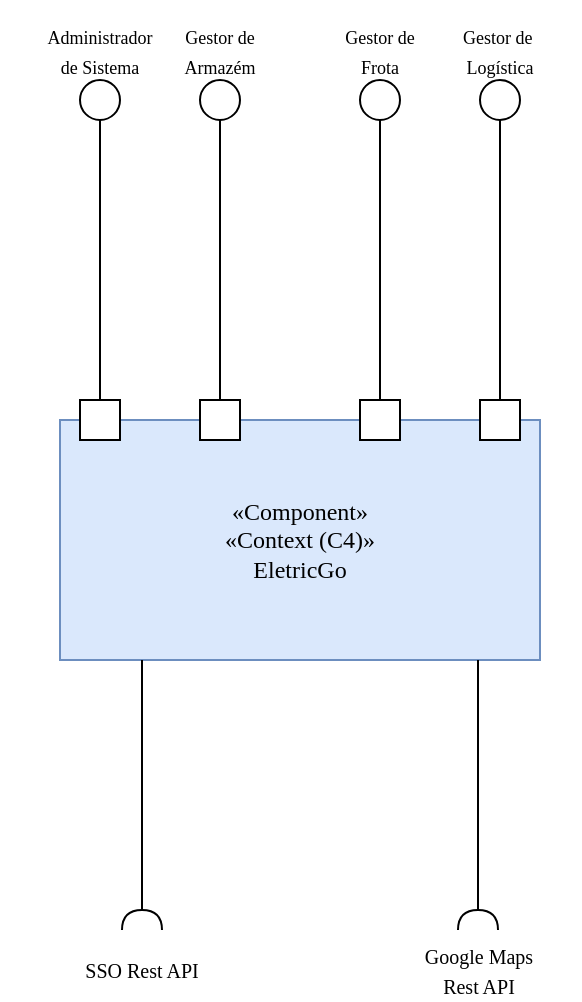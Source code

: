 <mxfile version="17.2.4" type="device" pages="8"><diagram id="xvogMRgUv1sit-z5rzZq" name="Vista Lógica"><mxGraphModel dx="1038" dy="641" grid="1" gridSize="10" guides="1" tooltips="1" connect="1" arrows="1" fold="1" page="1" pageScale="1" pageWidth="5000" pageHeight="4000" math="0" shadow="0"><root><mxCell id="0"/><mxCell id="1" parent="0"/><mxCell id="8E14LPwGYk5yKLM42NZb-38" value="" style="rounded=0;whiteSpace=wrap;html=1;fontFamily=Product Sans;fontSize=12;strokeColor=none;" parent="1" vertex="1"><mxGeometry x="450" y="70" width="290" height="500" as="geometry"/></mxCell><mxCell id="8E14LPwGYk5yKLM42NZb-1" value="&lt;font face=&quot;Product Sans&quot;&gt;«Component»&lt;br&gt;«Context (C4)»&lt;br&gt;EletricGo&lt;br&gt;&lt;/font&gt;" style="rounded=0;whiteSpace=wrap;html=1;fillColor=#dae8fc;strokeColor=#6c8ebf;" parent="1" vertex="1"><mxGeometry x="480" y="280" width="240" height="120" as="geometry"/></mxCell><mxCell id="8E14LPwGYk5yKLM42NZb-3" value="" style="whiteSpace=wrap;html=1;aspect=fixed;fontFamily=Product Sans;" parent="1" vertex="1"><mxGeometry x="490" y="270" width="20" height="20" as="geometry"/></mxCell><mxCell id="8E14LPwGYk5yKLM42NZb-6" value="" style="ellipse;whiteSpace=wrap;html=1;aspect=fixed;fontFamily=Product Sans;" parent="1" vertex="1"><mxGeometry x="490" y="110" width="20" height="20" as="geometry"/></mxCell><mxCell id="8E14LPwGYk5yKLM42NZb-7" value="" style="endArrow=none;html=1;rounded=0;fontFamily=Product Sans;entryX=0.5;entryY=1;entryDx=0;entryDy=0;exitX=0.5;exitY=0;exitDx=0;exitDy=0;" parent="1" source="8E14LPwGYk5yKLM42NZb-3" target="8E14LPwGYk5yKLM42NZb-6" edge="1"><mxGeometry width="50" height="50" relative="1" as="geometry"><mxPoint x="490" y="350" as="sourcePoint"/><mxPoint x="540" y="300" as="targetPoint"/></mxGeometry></mxCell><mxCell id="8E14LPwGYk5yKLM42NZb-8" value="" style="whiteSpace=wrap;html=1;aspect=fixed;fontFamily=Product Sans;" parent="1" vertex="1"><mxGeometry x="550" y="270" width="20" height="20" as="geometry"/></mxCell><mxCell id="8E14LPwGYk5yKLM42NZb-9" value="" style="ellipse;whiteSpace=wrap;html=1;aspect=fixed;fontFamily=Product Sans;" parent="1" vertex="1"><mxGeometry x="550" y="110" width="20" height="20" as="geometry"/></mxCell><mxCell id="8E14LPwGYk5yKLM42NZb-10" value="" style="endArrow=none;html=1;rounded=0;fontFamily=Product Sans;entryX=0.5;entryY=1;entryDx=0;entryDy=0;exitX=0.5;exitY=0;exitDx=0;exitDy=0;" parent="1" source="8E14LPwGYk5yKLM42NZb-8" target="8E14LPwGYk5yKLM42NZb-9" edge="1"><mxGeometry width="50" height="50" relative="1" as="geometry"><mxPoint x="550" y="350" as="sourcePoint"/><mxPoint x="600" y="300" as="targetPoint"/></mxGeometry></mxCell><mxCell id="8E14LPwGYk5yKLM42NZb-11" value="" style="whiteSpace=wrap;html=1;aspect=fixed;fontFamily=Product Sans;" parent="1" vertex="1"><mxGeometry x="630" y="270" width="20" height="20" as="geometry"/></mxCell><mxCell id="8E14LPwGYk5yKLM42NZb-12" value="" style="ellipse;whiteSpace=wrap;html=1;aspect=fixed;fontFamily=Product Sans;" parent="1" vertex="1"><mxGeometry x="630" y="110" width="20" height="20" as="geometry"/></mxCell><mxCell id="8E14LPwGYk5yKLM42NZb-13" value="" style="endArrow=none;html=1;rounded=0;fontFamily=Product Sans;entryX=0.5;entryY=1;entryDx=0;entryDy=0;exitX=0.5;exitY=0;exitDx=0;exitDy=0;" parent="1" source="8E14LPwGYk5yKLM42NZb-11" target="8E14LPwGYk5yKLM42NZb-12" edge="1"><mxGeometry width="50" height="50" relative="1" as="geometry"><mxPoint x="630" y="350" as="sourcePoint"/><mxPoint x="680" y="300" as="targetPoint"/></mxGeometry></mxCell><mxCell id="8E14LPwGYk5yKLM42NZb-14" value="" style="whiteSpace=wrap;html=1;aspect=fixed;fontFamily=Product Sans;" parent="1" vertex="1"><mxGeometry x="690" y="270" width="20" height="20" as="geometry"/></mxCell><mxCell id="8E14LPwGYk5yKLM42NZb-15" value="" style="ellipse;whiteSpace=wrap;html=1;aspect=fixed;fontFamily=Product Sans;" parent="1" vertex="1"><mxGeometry x="690" y="110" width="20" height="20" as="geometry"/></mxCell><mxCell id="8E14LPwGYk5yKLM42NZb-16" value="" style="endArrow=none;html=1;rounded=0;fontFamily=Product Sans;entryX=0.5;entryY=1;entryDx=0;entryDy=0;exitX=0.5;exitY=0;exitDx=0;exitDy=0;" parent="1" source="8E14LPwGYk5yKLM42NZb-14" target="8E14LPwGYk5yKLM42NZb-15" edge="1"><mxGeometry width="50" height="50" relative="1" as="geometry"><mxPoint x="650" y="350" as="sourcePoint"/><mxPoint x="700" y="300" as="targetPoint"/></mxGeometry></mxCell><mxCell id="8E14LPwGYk5yKLM42NZb-20" value="&lt;font style=&quot;font-size: 9px&quot;&gt;Administrador&lt;br&gt;de Sistema&lt;/font&gt;" style="text;html=1;strokeColor=none;fillColor=none;align=center;verticalAlign=middle;whiteSpace=wrap;rounded=0;fontFamily=Product Sans;" parent="1" vertex="1"><mxGeometry x="470" y="80" width="60" height="30" as="geometry"/></mxCell><mxCell id="8E14LPwGYk5yKLM42NZb-24" value="&lt;font style=&quot;font-size: 9px&quot;&gt;Gestor de Armazém&lt;/font&gt;" style="text;html=1;strokeColor=none;fillColor=none;align=center;verticalAlign=middle;whiteSpace=wrap;rounded=0;fontFamily=Product Sans;" parent="1" vertex="1"><mxGeometry x="530" y="80" width="60" height="30" as="geometry"/></mxCell><mxCell id="8E14LPwGYk5yKLM42NZb-25" value="&lt;font style=&quot;font-size: 9px&quot;&gt;Gestor de&lt;br&gt;Frota&lt;/font&gt;" style="text;html=1;strokeColor=none;fillColor=none;align=center;verticalAlign=middle;whiteSpace=wrap;rounded=0;fontFamily=Product Sans;" parent="1" vertex="1"><mxGeometry x="610" y="80" width="60" height="30" as="geometry"/></mxCell><mxCell id="8E14LPwGYk5yKLM42NZb-26" value="&lt;font style=&quot;font-size: 9px&quot;&gt;Gestor de&amp;nbsp;&lt;br&gt;Logística&lt;/font&gt;" style="text;html=1;strokeColor=none;fillColor=none;align=center;verticalAlign=middle;whiteSpace=wrap;rounded=0;fontFamily=Product Sans;" parent="1" vertex="1"><mxGeometry x="670" y="80" width="60" height="30" as="geometry"/></mxCell><mxCell id="8E14LPwGYk5yKLM42NZb-27" value="" style="endArrow=none;html=1;rounded=0;fontFamily=Product Sans;fontSize=9;entryX=0.5;entryY=1;entryDx=0;entryDy=0;exitX=1;exitY=0.5;exitDx=0;exitDy=0;exitPerimeter=0;" parent="1" source="8E14LPwGYk5yKLM42NZb-28" edge="1"><mxGeometry width="50" height="50" relative="1" as="geometry"><mxPoint x="461" y="520" as="sourcePoint"/><mxPoint x="521" y="400" as="targetPoint"/></mxGeometry></mxCell><mxCell id="8E14LPwGYk5yKLM42NZb-28" value="" style="shape=requiredInterface;html=1;verticalLabelPosition=bottom;sketch=0;fontFamily=Product Sans;fontSize=9;rotation=-90;" parent="1" vertex="1"><mxGeometry x="516" y="520" width="10" height="20" as="geometry"/></mxCell><mxCell id="8E14LPwGYk5yKLM42NZb-30" value="&lt;font size=&quot;1&quot;&gt;SSO Rest API&lt;/font&gt;" style="text;html=1;strokeColor=none;fillColor=none;align=center;verticalAlign=middle;whiteSpace=wrap;rounded=0;fontFamily=Product Sans;" parent="1" vertex="1"><mxGeometry x="491" y="540" width="60" height="30" as="geometry"/></mxCell><mxCell id="8E14LPwGYk5yKLM42NZb-31" value="" style="endArrow=none;html=1;rounded=0;fontFamily=Product Sans;fontSize=9;entryX=0.5;entryY=1;entryDx=0;entryDy=0;exitX=1;exitY=0.5;exitDx=0;exitDy=0;exitPerimeter=0;" parent="1" source="8E14LPwGYk5yKLM42NZb-32" edge="1"><mxGeometry width="50" height="50" relative="1" as="geometry"><mxPoint x="629" y="520" as="sourcePoint"/><mxPoint x="689" y="400" as="targetPoint"/></mxGeometry></mxCell><mxCell id="8E14LPwGYk5yKLM42NZb-32" value="" style="shape=requiredInterface;html=1;verticalLabelPosition=bottom;sketch=0;fontFamily=Product Sans;fontSize=9;rotation=-90;" parent="1" vertex="1"><mxGeometry x="684" y="520" width="10" height="20" as="geometry"/></mxCell><mxCell id="8E14LPwGYk5yKLM42NZb-33" value="&lt;font size=&quot;1&quot;&gt;Google Maps Rest API&lt;/font&gt;" style="text;html=1;strokeColor=none;fillColor=none;align=center;verticalAlign=middle;whiteSpace=wrap;rounded=0;fontFamily=Product Sans;" parent="1" vertex="1"><mxGeometry x="653.5" y="540" width="71" height="30" as="geometry"/></mxCell></root></mxGraphModel></diagram><diagram id="NnGn8OdKc6YZOAtOGVdb" name="Vista Cenário"><mxGraphModel dx="1038" dy="649" grid="1" gridSize="10" guides="1" tooltips="1" connect="1" arrows="1" fold="1" page="1" pageScale="1" pageWidth="5000" pageHeight="4000" math="0" shadow="0"><root><mxCell id="0"/><mxCell id="1" parent="0"/><mxCell id="exooTrgen4tUy54nM6EP-1" value="" style="rounded=0;whiteSpace=wrap;html=1;fontFamily=Product Sans;fontSize=12;fillColor=default;strokeColor=none;" parent="1" vertex="1"><mxGeometry x="360" y="360" width="1120" height="2790" as="geometry"/></mxCell><mxCell id="exooTrgen4tUy54nM6EP-2" value="&lt;font style=&quot;font-size: 12px&quot;&gt;&lt;br&gt;&lt;span style=&quot;white-space: pre&quot;&gt;&#9;&lt;/span&gt;«Component»&lt;br&gt;&lt;span style=&quot;white-space: pre&quot;&gt;&#9;&lt;/span&gt;«Context (C4)»&lt;br&gt;&lt;span style=&quot;white-space: pre&quot;&gt;&#9;&lt;/span&gt;ElectricGo&lt;br&gt;&lt;/font&gt;" style="rounded=0;whiteSpace=wrap;html=1;fontFamily=Product Sans;fontSize=10;fillColor=#dae8fc;verticalAlign=top;align=left;strokeColor=#6c8ebf;" parent="1" vertex="1"><mxGeometry x="850" y="400" width="580" height="2710" as="geometry"/></mxCell><mxCell id="exooTrgen4tUy54nM6EP-3" value="" style="rounded=0;whiteSpace=wrap;html=1;fontFamily=Product Sans;rotation=-90;fillColor=none;strokeColor=none;" parent="1" vertex="1"><mxGeometry x="473.75" y="823.25" width="102.5" height="60" as="geometry"/></mxCell><mxCell id="exooTrgen4tUy54nM6EP-4" value="&lt;font style=&quot;font-size: 10px&quot;&gt;Gestor de&lt;br&gt;Armazém&lt;/font&gt;" style="shape=umlActor;verticalLabelPosition=bottom;verticalAlign=top;html=1;outlineConnect=0;fontFamily=Product Sans;" parent="1" vertex="1"><mxGeometry x="510" y="807" width="30" height="60" as="geometry"/></mxCell><mxCell id="exooTrgen4tUy54nM6EP-5" value="&lt;font style=&quot;font-size: 11px&quot;&gt;UC G.1.2: Listar um Armazém&lt;/font&gt;" style="ellipse;whiteSpace=wrap;html=1;fontFamily=Product Sans;" parent="1" vertex="1"><mxGeometry x="890" y="634.25" width="120" height="80" as="geometry"/></mxCell><mxCell id="exooTrgen4tUy54nM6EP-6" value="&lt;font style=&quot;font-size: 11px&quot;&gt;UC G.1.3: Editar um Armazém&lt;/font&gt;" style="ellipse;whiteSpace=wrap;html=1;fontFamily=Product Sans;" parent="1" vertex="1"><mxGeometry x="890" y="524.25" width="120" height="80" as="geometry"/></mxCell><mxCell id="exooTrgen4tUy54nM6EP-7" value="&lt;font style=&quot;font-size: 11px&quot;&gt;UC G.2.1: Registar uma Entrega&lt;/font&gt;" style="ellipse;whiteSpace=wrap;html=1;fontFamily=Product Sans;" parent="1" vertex="1"><mxGeometry x="890" y="907" width="120" height="80" as="geometry"/></mxCell><mxCell id="exooTrgen4tUy54nM6EP-8" value="&lt;font style=&quot;font-size: 11px&quot;&gt;UC G.2.2: Listar uma Entrega&lt;/font&gt;" style="ellipse;whiteSpace=wrap;html=1;fontFamily=Product Sans;" parent="1" vertex="1"><mxGeometry x="890" y="1007" width="120" height="80" as="geometry"/></mxCell><mxCell id="exooTrgen4tUy54nM6EP-9" value="&lt;font style=&quot;font-size: 11px&quot;&gt;UC G.1.1: Registar um Armazém&lt;/font&gt;" style="ellipse;whiteSpace=wrap;html=1;fontFamily=Product Sans;" parent="1" vertex="1"><mxGeometry x="890" y="744.25" width="120" height="80" as="geometry"/></mxCell><mxCell id="exooTrgen4tUy54nM6EP-10" value="&lt;font style=&quot;font-size: 11px&quot;&gt;UC G.2.3: Editar uma Entrega&lt;/font&gt;" style="ellipse;whiteSpace=wrap;html=1;fontFamily=Product Sans;" parent="1" vertex="1"><mxGeometry x="890" y="1107" width="120" height="80" as="geometry"/></mxCell><mxCell id="exooTrgen4tUy54nM6EP-11" value="" style="endArrow=classic;html=1;rounded=0;fontFamily=Product Sans;entryX=0;entryY=0.5;entryDx=0;entryDy=0;exitX=0.75;exitY=1;exitDx=0;exitDy=0;" parent="1" source="exooTrgen4tUy54nM6EP-3" target="exooTrgen4tUy54nM6EP-9" edge="1"><mxGeometry width="50" height="50" relative="1" as="geometry"><mxPoint x="460" y="817" as="sourcePoint"/><mxPoint x="510" y="767" as="targetPoint"/><Array as="points"><mxPoint x="720" y="784"/></Array></mxGeometry></mxCell><mxCell id="exooTrgen4tUy54nM6EP-12" value="" style="endArrow=classic;html=1;rounded=0;fontFamily=Product Sans;entryX=0;entryY=0.5;entryDx=0;entryDy=0;exitX=0.25;exitY=1;exitDx=0;exitDy=0;" parent="1" source="exooTrgen4tUy54nM6EP-3" target="exooTrgen4tUy54nM6EP-7" edge="1"><mxGeometry width="50" height="50" relative="1" as="geometry"><mxPoint x="460" y="817" as="sourcePoint"/><mxPoint x="510" y="767" as="targetPoint"/><Array as="points"><mxPoint x="720" y="947"/></Array></mxGeometry></mxCell><mxCell id="exooTrgen4tUy54nM6EP-13" value="" style="endArrow=classic;html=1;rounded=0;fontFamily=Product Sans;entryX=0;entryY=0.5;entryDx=0;entryDy=0;exitX=0;exitY=1;exitDx=0;exitDy=0;" parent="1" source="exooTrgen4tUy54nM6EP-3" target="exooTrgen4tUy54nM6EP-8" edge="1"><mxGeometry width="50" height="50" relative="1" as="geometry"><mxPoint x="460" y="957" as="sourcePoint"/><mxPoint x="510" y="907" as="targetPoint"/><Array as="points"><mxPoint x="720" y="1047"/></Array></mxGeometry></mxCell><mxCell id="exooTrgen4tUy54nM6EP-14" value="" style="endArrow=classic;html=1;rounded=0;fontFamily=Product Sans;entryX=0;entryY=0.5;entryDx=0;entryDy=0;exitX=0;exitY=0.5;exitDx=0;exitDy=0;" parent="1" source="exooTrgen4tUy54nM6EP-3" target="exooTrgen4tUy54nM6EP-10" edge="1"><mxGeometry width="50" height="50" relative="1" as="geometry"><mxPoint x="460" y="957" as="sourcePoint"/><mxPoint x="510" y="907" as="targetPoint"/><Array as="points"><mxPoint x="525" y="1147"/></Array></mxGeometry></mxCell><mxCell id="exooTrgen4tUy54nM6EP-15" value="" style="endArrow=classic;html=1;rounded=0;fontFamily=Product Sans;entryX=0;entryY=0.5;entryDx=0;entryDy=0;exitX=1;exitY=0.5;exitDx=0;exitDy=0;" parent="1" source="exooTrgen4tUy54nM6EP-3" target="exooTrgen4tUy54nM6EP-6" edge="1"><mxGeometry width="50" height="50" relative="1" as="geometry"><mxPoint x="460" y="957" as="sourcePoint"/><mxPoint x="510" y="907" as="targetPoint"/><Array as="points"><mxPoint x="525" y="564"/></Array></mxGeometry></mxCell><mxCell id="exooTrgen4tUy54nM6EP-16" value="" style="endArrow=classic;html=1;rounded=0;fontFamily=Product Sans;entryX=0;entryY=0.5;entryDx=0;entryDy=0;exitX=1;exitY=1;exitDx=0;exitDy=0;" parent="1" source="exooTrgen4tUy54nM6EP-3" target="exooTrgen4tUy54nM6EP-5" edge="1"><mxGeometry width="50" height="50" relative="1" as="geometry"><mxPoint x="460" y="957" as="sourcePoint"/><mxPoint x="510" y="907" as="targetPoint"/><Array as="points"><mxPoint x="720" y="674"/></Array></mxGeometry></mxCell><mxCell id="exooTrgen4tUy54nM6EP-17" value="" style="rounded=0;whiteSpace=wrap;html=1;fontFamily=Product Sans;rotation=-90;fillColor=none;strokeColor=none;" parent="1" vertex="1"><mxGeometry x="473.75" y="1343.25" width="102.5" height="60" as="geometry"/></mxCell><mxCell id="exooTrgen4tUy54nM6EP-18" value="&lt;font style=&quot;font-size: 10px&quot;&gt;Gestor de&lt;br&gt;Frota&lt;/font&gt;" style="shape=umlActor;verticalLabelPosition=bottom;verticalAlign=top;html=1;outlineConnect=0;fontFamily=Product Sans;" parent="1" vertex="1"><mxGeometry x="510" y="1327" width="30" height="60" as="geometry"/></mxCell><mxCell id="exooTrgen4tUy54nM6EP-19" value="&lt;font style=&quot;font-size: 11px&quot;&gt;UC L.1.1: Registar um Camião Elétrico&lt;/font&gt;" style="ellipse;whiteSpace=wrap;html=1;fontFamily=Product Sans;" parent="1" vertex="1"><mxGeometry x="890" y="1333.25" width="120" height="80" as="geometry"/></mxCell><mxCell id="exooTrgen4tUy54nM6EP-20" value="" style="endArrow=classic;html=1;rounded=0;fontFamily=Product Sans;entryX=0;entryY=0.5;entryDx=0;entryDy=0;exitX=0.5;exitY=1;exitDx=0;exitDy=0;" parent="1" source="exooTrgen4tUy54nM6EP-17" target="exooTrgen4tUy54nM6EP-19" edge="1"><mxGeometry width="50" height="50" relative="1" as="geometry"><mxPoint x="680" y="1217" as="sourcePoint"/><mxPoint x="730" y="1167" as="targetPoint"/></mxGeometry></mxCell><mxCell id="exooTrgen4tUy54nM6EP-21" value="&lt;font style=&quot;font-size: 11px&quot;&gt;UC L.1.2: Listar Camiões Elétricos&lt;/font&gt;" style="ellipse;whiteSpace=wrap;html=1;fontFamily=Product Sans;" parent="1" vertex="1"><mxGeometry x="890" y="1227" width="120" height="80" as="geometry"/></mxCell><mxCell id="exooTrgen4tUy54nM6EP-22" value="" style="endArrow=classic;html=1;rounded=0;fontFamily=Product Sans;exitX=0.75;exitY=1;exitDx=0;exitDy=0;entryX=0;entryY=0.5;entryDx=0;entryDy=0;" parent="1" source="exooTrgen4tUy54nM6EP-17" target="exooTrgen4tUy54nM6EP-21" edge="1"><mxGeometry width="50" height="50" relative="1" as="geometry"><mxPoint x="680" y="1437" as="sourcePoint"/><mxPoint x="730" y="1387" as="targetPoint"/><Array as="points"><mxPoint x="720" y="1267"/></Array></mxGeometry></mxCell><mxCell id="exooTrgen4tUy54nM6EP-23" value="&lt;font style=&quot;font-size: 11px&quot;&gt;UC L.1.3: Editar um Camião Elétrico&lt;/font&gt;" style="ellipse;whiteSpace=wrap;html=1;fontFamily=Product Sans;" parent="1" vertex="1"><mxGeometry x="890" y="1437" width="120" height="80" as="geometry"/></mxCell><mxCell id="exooTrgen4tUy54nM6EP-24" value="" style="endArrow=classic;html=1;rounded=0;fontFamily=Product Sans;exitX=0.25;exitY=1;exitDx=0;exitDy=0;entryX=0;entryY=0.5;entryDx=0;entryDy=0;" parent="1" source="exooTrgen4tUy54nM6EP-17" target="exooTrgen4tUy54nM6EP-23" edge="1"><mxGeometry width="50" height="50" relative="1" as="geometry"><mxPoint x="670" y="1537" as="sourcePoint"/><mxPoint x="720" y="1487" as="targetPoint"/><Array as="points"><mxPoint x="720" y="1477"/></Array></mxGeometry></mxCell><mxCell id="exooTrgen4tUy54nM6EP-25" value="" style="rounded=0;whiteSpace=wrap;html=1;fontFamily=Product Sans;rotation=-90;fillColor=none;strokeColor=none;" parent="1" vertex="1"><mxGeometry x="473.75" y="2403.25" width="102.5" height="60" as="geometry"/></mxCell><mxCell id="exooTrgen4tUy54nM6EP-26" value="&lt;font style=&quot;font-size: 10px&quot;&gt;Gestor de&lt;br&gt;Logística&lt;/font&gt;" style="shape=umlActor;verticalLabelPosition=bottom;verticalAlign=top;html=1;outlineConnect=0;fontFamily=Product Sans;" parent="1" vertex="1"><mxGeometry x="510" y="2387" width="30" height="60" as="geometry"/></mxCell><mxCell id="exooTrgen4tUy54nM6EP-27" value="&lt;font style=&quot;font-size: 11px&quot;&gt;UC L.2.1: Registar um Percurso entre 2 Armazéns&lt;/font&gt;" style="ellipse;whiteSpace=wrap;html=1;fontFamily=Product Sans;" parent="1" vertex="1"><mxGeometry x="890" y="2393.25" width="120" height="80" as="geometry"/></mxCell><mxCell id="exooTrgen4tUy54nM6EP-28" value="" style="endArrow=classic;html=1;rounded=0;fontFamily=Product Sans;fontSize=11;exitX=0.5;exitY=1;exitDx=0;exitDy=0;entryX=0;entryY=0.5;entryDx=0;entryDy=0;" parent="1" source="exooTrgen4tUy54nM6EP-25" target="exooTrgen4tUy54nM6EP-27" edge="1"><mxGeometry width="50" height="50" relative="1" as="geometry"><mxPoint x="740" y="2617" as="sourcePoint"/><mxPoint x="790" y="2567" as="targetPoint"/></mxGeometry></mxCell><mxCell id="exooTrgen4tUy54nM6EP-29" value="&lt;font style=&quot;font-size: 11px&quot;&gt;UC L.2.2: Listar Percursos entre 2 Armazéns&lt;/font&gt;" style="ellipse;whiteSpace=wrap;html=1;fontFamily=Product Sans;" parent="1" vertex="1"><mxGeometry x="890" y="2277" width="120" height="80" as="geometry"/></mxCell><mxCell id="exooTrgen4tUy54nM6EP-30" value="" style="endArrow=classic;html=1;rounded=0;fontFamily=Product Sans;fontSize=11;exitX=0.75;exitY=1;exitDx=0;exitDy=0;entryX=0;entryY=0.5;entryDx=0;entryDy=0;" parent="1" source="exooTrgen4tUy54nM6EP-25" target="exooTrgen4tUy54nM6EP-29" edge="1"><mxGeometry width="50" height="50" relative="1" as="geometry"><mxPoint x="600" y="2267" as="sourcePoint"/><mxPoint x="650" y="2217" as="targetPoint"/><Array as="points"><mxPoint x="720" y="2317"/></Array></mxGeometry></mxCell><mxCell id="exooTrgen4tUy54nM6EP-31" value="&lt;font style=&quot;font-size: 11px&quot;&gt;UC L.2.3: Editar um Percurso entre 2 Armazéns&lt;/font&gt;" style="ellipse;whiteSpace=wrap;html=1;fontFamily=Product Sans;" parent="1" vertex="1"><mxGeometry x="890" y="2517" width="120" height="80" as="geometry"/></mxCell><mxCell id="exooTrgen4tUy54nM6EP-32" value="" style="endArrow=classic;html=1;rounded=0;fontFamily=Product Sans;fontSize=11;exitX=0.25;exitY=1;exitDx=0;exitDy=0;entryX=0;entryY=0.5;entryDx=0;entryDy=0;" parent="1" source="exooTrgen4tUy54nM6EP-25" target="exooTrgen4tUy54nM6EP-31" edge="1"><mxGeometry width="50" height="50" relative="1" as="geometry"><mxPoint x="570" y="2487" as="sourcePoint"/><mxPoint x="620" y="2437" as="targetPoint"/><Array as="points"><mxPoint x="720" y="2557"/></Array></mxGeometry></mxCell><mxCell id="exooTrgen4tUy54nM6EP-33" value="&lt;font style=&quot;font-size: 11px&quot;&gt;UC L.2.4: Obter Planeamento de rota para 1 Camião&lt;/font&gt;" style="ellipse;whiteSpace=wrap;html=1;fontFamily=Product Sans;" parent="1" vertex="1"><mxGeometry x="890" y="2637" width="120" height="80" as="geometry"/></mxCell><mxCell id="exooTrgen4tUy54nM6EP-34" value="&lt;font style=&quot;font-size: 11px&quot;&gt;UC L.2.5: Obter Planeamento de rota para 1 dado dia&lt;/font&gt;" style="ellipse;whiteSpace=wrap;html=1;fontFamily=Product Sans;" parent="1" vertex="1"><mxGeometry x="890" y="2157" width="120" height="80" as="geometry"/></mxCell><mxCell id="exooTrgen4tUy54nM6EP-35" value="" style="endArrow=classic;html=1;rounded=0;fontFamily=Product Sans;fontSize=11;exitX=1;exitY=1;exitDx=0;exitDy=0;entryX=0;entryY=0.5;entryDx=0;entryDy=0;" parent="1" source="exooTrgen4tUy54nM6EP-25" target="exooTrgen4tUy54nM6EP-34" edge="1"><mxGeometry width="50" height="50" relative="1" as="geometry"><mxPoint x="630" y="2267" as="sourcePoint"/><mxPoint x="680" y="2217" as="targetPoint"/><Array as="points"><mxPoint x="720" y="2197"/></Array></mxGeometry></mxCell><mxCell id="exooTrgen4tUy54nM6EP-36" value="" style="endArrow=classic;html=1;rounded=0;fontFamily=Product Sans;fontSize=11;exitX=0;exitY=1;exitDx=0;exitDy=0;entryX=0;entryY=0.5;entryDx=0;entryDy=0;" parent="1" source="exooTrgen4tUy54nM6EP-25" target="exooTrgen4tUy54nM6EP-33" edge="1"><mxGeometry width="50" height="50" relative="1" as="geometry"><mxPoint x="630" y="2567" as="sourcePoint"/><mxPoint x="680" y="2517" as="targetPoint"/><Array as="points"><mxPoint x="720" y="2677"/></Array></mxGeometry></mxCell><mxCell id="exooTrgen4tUy54nM6EP-37" value="" style="rounded=0;whiteSpace=wrap;html=1;fontFamily=Product Sans;rotation=-90;fillColor=none;strokeColor=none;" parent="1" vertex="1"><mxGeometry x="473.75" y="1803.25" width="102.5" height="60" as="geometry"/></mxCell><mxCell id="exooTrgen4tUy54nM6EP-38" value="&lt;font style=&quot;font-size: 10px&quot;&gt;Administrador &lt;br&gt;de Sistema&lt;/font&gt;" style="shape=umlActor;verticalLabelPosition=bottom;verticalAlign=top;html=1;outlineConnect=0;fontFamily=Product Sans;" parent="1" vertex="1"><mxGeometry x="510" y="1787" width="30" height="60" as="geometry"/></mxCell><mxCell id="exooTrgen4tUy54nM6EP-39" value="" style="endArrow=classic;html=1;rounded=0;fontFamily=Product Sans;fontSize=11;entryX=0;entryY=0.5;entryDx=0;entryDy=0;exitX=0.25;exitY=1;exitDx=0;exitDy=0;" parent="1" source="exooTrgen4tUy54nM6EP-37" target="exooTrgen4tUy54nM6EP-41" edge="1"><mxGeometry width="50" height="50" relative="1" as="geometry"><mxPoint x="810" y="1847" as="sourcePoint"/><mxPoint x="890" y="1833.25" as="targetPoint"/><Array as="points"><mxPoint x="720" y="1957"/></Array></mxGeometry></mxCell><mxCell id="exooTrgen4tUy54nM6EP-40" value="&lt;font style=&quot;font-size: 11px&quot;&gt;UC A.1.2: Cancelar a conta de um Utilizador&lt;/font&gt;" style="ellipse;whiteSpace=wrap;html=1;fontFamily=Product Sans;" parent="1" vertex="1"><mxGeometry x="890" y="1677" width="120" height="80" as="geometry"/></mxCell><mxCell id="exooTrgen4tUy54nM6EP-41" value="&lt;font style=&quot;font-size: 11px&quot;&gt;UC A.1.1: Registar um Utilizador&lt;/font&gt;" style="ellipse;whiteSpace=wrap;html=1;fontFamily=Product Sans;" parent="1" vertex="1"><mxGeometry x="890" y="1917" width="120" height="80" as="geometry"/></mxCell><mxCell id="exooTrgen4tUy54nM6EP-42" value="" style="endArrow=classic;html=1;rounded=0;fontFamily=Product Sans;fontSize=11;exitX=0.75;exitY=1;exitDx=0;exitDy=0;entryX=0;entryY=0.5;entryDx=0;entryDy=0;" parent="1" source="exooTrgen4tUy54nM6EP-37" target="exooTrgen4tUy54nM6EP-40" edge="1"><mxGeometry width="50" height="50" relative="1" as="geometry"><mxPoint x="565" y="1843.25" as="sourcePoint"/><mxPoint x="900" y="1967" as="targetPoint"/><Array as="points"><mxPoint x="720" y="1717"/></Array></mxGeometry></mxCell><mxCell id="exooTrgen4tUy54nM6EP-43" value="&lt;font style=&quot;font-size: 11px&quot;&gt;UC L.3.1: Visualizar graficamente a rede viária&lt;/font&gt;" style="ellipse;whiteSpace=wrap;html=1;fontFamily=Product Sans;" parent="1" vertex="1"><mxGeometry x="890" y="2037" width="120" height="80" as="geometry"/></mxCell><mxCell id="exooTrgen4tUy54nM6EP-44" value="" style="endArrow=classic;html=1;rounded=0;fontFamily=Product Sans;fontSize=10;exitX=1;exitY=0.5;exitDx=0;exitDy=0;entryX=0;entryY=0.5;entryDx=0;entryDy=0;" parent="1" source="exooTrgen4tUy54nM6EP-25" target="exooTrgen4tUy54nM6EP-43" edge="1"><mxGeometry width="50" height="50" relative="1" as="geometry"><mxPoint x="790" y="2267" as="sourcePoint"/><mxPoint x="840" y="2217" as="targetPoint"/><Array as="points"><mxPoint x="525" y="2077"/></Array></mxGeometry></mxCell><mxCell id="exooTrgen4tUy54nM6EP-45" value="&lt;font style=&quot;font-size: 11px&quot;&gt;UC L.3.2: Visualizar graficamente &lt;br&gt;Armazéns&lt;/font&gt;" style="ellipse;whiteSpace=wrap;html=1;fontFamily=Product Sans;" parent="1" vertex="1"><mxGeometry x="890" y="2757" width="120" height="80" as="geometry"/></mxCell><mxCell id="exooTrgen4tUy54nM6EP-46" value="" style="endArrow=classic;html=1;rounded=0;fontFamily=Product Sans;fontSize=10;exitX=0;exitY=0.5;exitDx=0;exitDy=0;entryX=0;entryY=0.5;entryDx=0;entryDy=0;" parent="1" source="exooTrgen4tUy54nM6EP-25" target="exooTrgen4tUy54nM6EP-45" edge="1"><mxGeometry width="50" height="50" relative="1" as="geometry"><mxPoint x="930" y="2737" as="sourcePoint"/><mxPoint x="980" y="2687" as="targetPoint"/><Array as="points"><mxPoint x="530" y="2797"/></Array></mxGeometry></mxCell><mxCell id="exooTrgen4tUy54nM6EP-47" value="&lt;font style=&quot;font-size: 11px&quot;&gt;UC L.3.3: Visualizar graficamente &lt;br&gt;Camiões Elétricos&lt;/font&gt;" style="ellipse;whiteSpace=wrap;html=1;fontFamily=Product Sans;" parent="1" vertex="1"><mxGeometry x="890" y="2877" width="120" height="80" as="geometry"/></mxCell><mxCell id="exooTrgen4tUy54nM6EP-48" value="" style="endArrow=classic;html=1;rounded=0;fontFamily=Product Sans;fontSize=10;entryX=0;entryY=0.5;entryDx=0;entryDy=0;exitX=0;exitY=0;exitDx=0;exitDy=0;" parent="1" source="exooTrgen4tUy54nM6EP-25" target="exooTrgen4tUy54nM6EP-47" edge="1"><mxGeometry width="50" height="50" relative="1" as="geometry"><mxPoint x="1110" y="2827" as="sourcePoint"/><mxPoint x="1160" y="2777" as="targetPoint"/><Array as="points"><mxPoint x="440" y="2557"/><mxPoint x="440" y="2917"/></Array></mxGeometry></mxCell><mxCell id="exooTrgen4tUy54nM6EP-49" value="&lt;font style=&quot;font-size: 11px&quot;&gt;UC A.2.1: Autenticar via SSO&lt;/font&gt;" style="ellipse;whiteSpace=wrap;html=1;fontFamily=Product Sans;" parent="1" vertex="1"><mxGeometry x="890" y="1557" width="120" height="80" as="geometry"/></mxCell><mxCell id="exooTrgen4tUy54nM6EP-50" value="" style="endArrow=classic;html=1;rounded=0;fontFamily=Product Sans;fontSize=10;exitX=0;exitY=0;exitDx=0;exitDy=0;entryX=0;entryY=0.5;entryDx=0;entryDy=0;" parent="1" source="exooTrgen4tUy54nM6EP-3" target="exooTrgen4tUy54nM6EP-49" edge="1"><mxGeometry width="50" height="50" relative="1" as="geometry"><mxPoint x="870" y="1347" as="sourcePoint"/><mxPoint x="890" y="1547" as="targetPoint"/><Array as="points"><mxPoint x="440" y="1007"/><mxPoint x="440" y="1597"/></Array></mxGeometry></mxCell><mxCell id="exooTrgen4tUy54nM6EP-51" value="" style="endArrow=classic;html=1;rounded=0;fontFamily=Product Sans;fontSize=10;exitX=0;exitY=0.5;exitDx=0;exitDy=0;entryX=0;entryY=0;entryDx=0;entryDy=0;" parent="1" source="exooTrgen4tUy54nM6EP-17" target="exooTrgen4tUy54nM6EP-49" edge="1"><mxGeometry width="50" height="50" relative="1" as="geometry"><mxPoint x="640" y="1417" as="sourcePoint"/><mxPoint x="690" y="1367" as="targetPoint"/><Array as="points"><mxPoint x="525" y="1507"/><mxPoint x="720" y="1507"/></Array></mxGeometry></mxCell><mxCell id="exooTrgen4tUy54nM6EP-52" value="" style="endArrow=classic;html=1;rounded=0;fontFamily=Product Sans;fontSize=10;exitX=1;exitY=0.5;exitDx=0;exitDy=0;entryX=0;entryY=1;entryDx=0;entryDy=0;" parent="1" source="exooTrgen4tUy54nM6EP-37" target="exooTrgen4tUy54nM6EP-49" edge="1"><mxGeometry width="50" height="50" relative="1" as="geometry"><mxPoint x="460" y="1747" as="sourcePoint"/><mxPoint x="510" y="1697" as="targetPoint"/><Array as="points"><mxPoint x="525" y="1687"/><mxPoint x="720" y="1687"/></Array></mxGeometry></mxCell><mxCell id="exooTrgen4tUy54nM6EP-53" value="" style="endArrow=classic;html=1;rounded=0;fontFamily=Product Sans;fontSize=10;exitX=1;exitY=0;exitDx=0;exitDy=0;entryX=1;entryY=0.5;entryDx=0;entryDy=0;" parent="1" source="exooTrgen4tUy54nM6EP-25" target="exooTrgen4tUy54nM6EP-49" edge="1"><mxGeometry width="50" height="50" relative="1" as="geometry"><mxPoint x="720" y="2287" as="sourcePoint"/><mxPoint x="770" y="2237" as="targetPoint"/><Array as="points"><mxPoint x="440" y="2317"/><mxPoint x="440" y="2017"/><mxPoint x="1120" y="2017"/><mxPoint x="1120" y="1597"/></Array></mxGeometry></mxCell><mxCell id="exooTrgen4tUy54nM6EP-54" value="&lt;font style=&quot;font-size: 11px&quot;&gt;UC L.3.4: Controlar a visualização&lt;/font&gt;" style="ellipse;whiteSpace=wrap;html=1;fontFamily=Product Sans;" parent="1" vertex="1"><mxGeometry x="1280" y="2757" width="120" height="80" as="geometry"/></mxCell><mxCell id="exooTrgen4tUy54nM6EP-55" value="«Extends»" style="endArrow=open;html=1;rounded=0;fontFamily=Product Sans;fontSize=12;entryX=1;entryY=0.5;entryDx=0;entryDy=0;exitX=0.5;exitY=0;exitDx=0;exitDy=0;dashed=1;endFill=0;" parent="1" source="exooTrgen4tUy54nM6EP-54" target="exooTrgen4tUy54nM6EP-43" edge="1"><mxGeometry x="0.257" width="50" height="50" relative="1" as="geometry"><mxPoint x="950" y="2580" as="sourcePoint"/><mxPoint x="1000" y="2530" as="targetPoint"/><Array as="points"><mxPoint x="1340" y="2077"/></Array><mxPoint x="-1" as="offset"/></mxGeometry></mxCell><mxCell id="exooTrgen4tUy54nM6EP-56" value="«Extends»" style="endArrow=open;html=1;rounded=0;fontFamily=Product Sans;fontSize=12;entryX=1;entryY=0.5;entryDx=0;entryDy=0;exitX=0;exitY=0.5;exitDx=0;exitDy=0;dashed=1;endFill=0;" parent="1" source="exooTrgen4tUy54nM6EP-54" target="exooTrgen4tUy54nM6EP-45" edge="1"><mxGeometry x="0.037" y="3" width="50" height="50" relative="1" as="geometry"><mxPoint x="1350" y="2403.25" as="sourcePoint"/><mxPoint x="1020.0" y="2087" as="targetPoint"/><Array as="points"/><mxPoint as="offset"/></mxGeometry></mxCell><mxCell id="exooTrgen4tUy54nM6EP-57" value="«Extends»" style="endArrow=open;html=1;rounded=0;fontFamily=Product Sans;fontSize=12;entryX=1;entryY=0.5;entryDx=0;entryDy=0;exitX=0.5;exitY=1;exitDx=0;exitDy=0;dashed=1;endFill=0;" parent="1" source="exooTrgen4tUy54nM6EP-54" target="exooTrgen4tUy54nM6EP-47" edge="1"><mxGeometry x="0.382" y="1" width="50" height="50" relative="1" as="geometry"><mxPoint x="1290" y="2443.25" as="sourcePoint"/><mxPoint x="1020.0" y="2807" as="targetPoint"/><Array as="points"><mxPoint x="1340" y="2920"/></Array><mxPoint as="offset"/></mxGeometry></mxCell><mxCell id="exooTrgen4tUy54nM6EP-58" value="&lt;font style=&quot;font-size: 11px&quot;&gt;UC L.3.5: Controlar o movimento de um dado Camião Elétrico&lt;/font&gt;" style="ellipse;whiteSpace=wrap;html=1;fontFamily=Product Sans;" parent="1" vertex="1"><mxGeometry x="1280" y="3000" width="120" height="80" as="geometry"/></mxCell><mxCell id="exooTrgen4tUy54nM6EP-59" value="«Extends»" style="endArrow=open;html=1;rounded=0;fontFamily=Product Sans;fontSize=12;entryX=1;entryY=1;entryDx=0;entryDy=0;exitX=0;exitY=0.5;exitDx=0;exitDy=0;dashed=1;endFill=0;" parent="1" source="exooTrgen4tUy54nM6EP-58" target="exooTrgen4tUy54nM6EP-47" edge="1"><mxGeometry x="-0.089" y="1" width="50" height="50" relative="1" as="geometry"><mxPoint x="1290" y="2807" as="sourcePoint"/><mxPoint x="1020.0" y="2807" as="targetPoint"/><Array as="points"><mxPoint x="1160" y="3040"/></Array><mxPoint as="offset"/></mxGeometry></mxCell></root></mxGraphModel></diagram><diagram id="11dJpG6Sy9EdrlRmKB51" name="Vista Processo UC G.1.1"><mxGraphModel dx="1038" dy="641" grid="1" gridSize="10" guides="1" tooltips="1" connect="1" arrows="1" fold="1" page="1" pageScale="1" pageWidth="5000" pageHeight="4000" math="0" shadow="0"><root><mxCell id="0"/><mxCell id="1" parent="0"/><mxCell id="Qp55KV302-GOtza9lk7u-7" value="" style="rounded=0;whiteSpace=wrap;html=1;labelBackgroundColor=default;fontFamily=Product Sans;strokeColor=none;connectable=0;" parent="1" vertex="1"><mxGeometry x="350" y="280" width="450" height="600" as="geometry"/></mxCell><mxCell id="eTEZtBmVt2hE90IXdCRl-2" value="&lt;font face=&quot;Product Sans&quot;&gt;Gestor de Armazém&lt;/font&gt;" style="shape=umlLifeline;participant=umlActor;perimeter=lifelinePerimeter;whiteSpace=wrap;html=1;container=1;collapsible=0;recursiveResize=0;verticalAlign=top;spacingTop=36;outlineConnect=0;labelBackgroundColor=default;" parent="1" vertex="1"><mxGeometry x="390" y="310" width="20" height="530" as="geometry"/></mxCell><mxCell id="-D-1XsaNJKKIOIK4fWyY-1" value="" style="html=1;points=[];perimeter=orthogonalPerimeter;labelBackgroundColor=default;fontFamily=Product Sans;" parent="eTEZtBmVt2hE90IXdCRl-2" vertex="1"><mxGeometry x="5" y="130" width="10" height="360" as="geometry"/></mxCell><mxCell id="lJsXkIpKe836s4Q0coeJ-1" value="&lt;font style=&quot;font-size: 10px&quot;&gt;«Component»&lt;br&gt;«Context (C4)»&lt;br&gt;:ElectricGo&lt;/font&gt;" style="shape=umlLifeline;perimeter=lifelinePerimeter;whiteSpace=wrap;html=1;container=1;collapsible=0;recursiveResize=0;outlineConnect=0;labelBackgroundColor=none;fontFamily=Product Sans;" parent="1" vertex="1"><mxGeometry x="660" y="310" width="100" height="530" as="geometry"/></mxCell><mxCell id="Qp55KV302-GOtza9lk7u-1" value="" style="html=1;points=[];perimeter=orthogonalPerimeter;labelBackgroundColor=default;fontFamily=Product Sans;" parent="lJsXkIpKe836s4Q0coeJ-1" vertex="1"><mxGeometry x="45" y="150" width="10" height="80" as="geometry"/></mxCell><mxCell id="Qp55KV302-GOtza9lk7u-4" value="" style="html=1;points=[];perimeter=orthogonalPerimeter;labelBackgroundColor=default;fontFamily=Product Sans;" parent="lJsXkIpKe836s4Q0coeJ-1" vertex="1"><mxGeometry x="45" y="270" width="10" height="80" as="geometry"/></mxCell><mxCell id="Y6yKtXMDUTdJgUkEDT-x-1" value="" style="html=1;points=[];perimeter=orthogonalPerimeter;" parent="lJsXkIpKe836s4Q0coeJ-1" vertex="1"><mxGeometry x="45" y="390" width="10" height="80" as="geometry"/></mxCell><mxCell id="Qp55KV302-GOtza9lk7u-2" value="1: Inicia o processo de registo &lt;br&gt;de um novo Armazém;" style="html=1;verticalAlign=bottom;endArrow=block;entryX=0;entryY=0;rounded=0;fontFamily=Product Sans;" parent="1" source="-D-1XsaNJKKIOIK4fWyY-1" target="Qp55KV302-GOtza9lk7u-1" edge="1"><mxGeometry relative="1" as="geometry"><mxPoint x="399.81" y="460" as="sourcePoint"/></mxGeometry></mxCell><mxCell id="Qp55KV302-GOtza9lk7u-3" value="1.1: Solicita os dados necessários relativos&amp;nbsp;&lt;br&gt;ao novo Armazém;" style="html=1;verticalAlign=bottom;endArrow=open;dashed=1;endSize=8;exitX=0;exitY=0.95;rounded=0;fontFamily=Product Sans;" parent="1" source="Qp55KV302-GOtza9lk7u-1" edge="1"><mxGeometry relative="1" as="geometry"><mxPoint x="405" y="536" as="targetPoint"/></mxGeometry></mxCell><mxCell id="Qp55KV302-GOtza9lk7u-5" value="2: Insere os dados solicitados pelo Sistema;" style="html=1;verticalAlign=bottom;endArrow=block;entryX=0;entryY=0;rounded=0;fontFamily=Product Sans;" parent="1" source="-D-1XsaNJKKIOIK4fWyY-1" target="Qp55KV302-GOtza9lk7u-4" edge="1"><mxGeometry relative="1" as="geometry"><mxPoint x="550" y="580" as="sourcePoint"/></mxGeometry></mxCell><mxCell id="Qp55KV302-GOtza9lk7u-6" value="2.1: O Sistema apresenta os dados e solicita confirmação &lt;br&gt;do dados por parte do Gestor de Armazém;" style="html=1;verticalAlign=bottom;endArrow=open;dashed=1;endSize=8;exitX=0;exitY=0.95;rounded=0;fontFamily=Product Sans;" parent="1" source="Qp55KV302-GOtza9lk7u-4" target="-D-1XsaNJKKIOIK4fWyY-1" edge="1"><mxGeometry relative="1" as="geometry"><mxPoint x="550" y="656" as="targetPoint"/></mxGeometry></mxCell><mxCell id="Y6yKtXMDUTdJgUkEDT-x-2" value="&lt;font face=&quot;Product Sans&quot;&gt;3: Confirma os dados previamente inseridos;&lt;/font&gt;" style="html=1;verticalAlign=bottom;endArrow=block;entryX=0;entryY=0;rounded=0;" parent="1" source="-D-1XsaNJKKIOIK4fWyY-1" target="Y6yKtXMDUTdJgUkEDT-x-1" edge="1"><mxGeometry relative="1" as="geometry"><mxPoint x="570" y="730" as="sourcePoint"/></mxGeometry></mxCell><mxCell id="Y6yKtXMDUTdJgUkEDT-x-3" value="&lt;font face=&quot;Product Sans&quot;&gt;3.1:&amp;nbsp;O Sistema regista e persiste o novo Armazém e&amp;nbsp;&lt;br&gt;indica ao Gestor de Armazém o sucesso da&lt;br&gt;operação;&lt;/font&gt;" style="html=1;verticalAlign=bottom;endArrow=open;dashed=1;endSize=8;exitX=0;exitY=0.95;rounded=0;" parent="1" source="Y6yKtXMDUTdJgUkEDT-x-1" target="-D-1XsaNJKKIOIK4fWyY-1" edge="1"><mxGeometry relative="1" as="geometry"><mxPoint x="570" y="806" as="targetPoint"/></mxGeometry></mxCell></root></mxGraphModel></diagram><diagram id="r83O8FySNveoIsmN30iX" name="Vista Processo UC L.1.1"><mxGraphModel dx="1038" dy="641" grid="1" gridSize="10" guides="1" tooltips="1" connect="1" arrows="1" fold="1" page="1" pageScale="1" pageWidth="5000" pageHeight="4000" math="0" shadow="0"><root><mxCell id="0"/><mxCell id="1" parent="0"/><mxCell id="JfcFZP07y1nRcScnjTK0-4" value="" style="rounded=0;whiteSpace=wrap;html=1;labelBackgroundColor=default;fontFamily=Product Sans;fontSize=10;fontColor=none;noLabel=1;strokeColor=none;connectable=0;" parent="1" vertex="1"><mxGeometry x="490" y="150" width="390" height="680" as="geometry"/></mxCell><mxCell id="jfbmhAU94uFp0HP16YqC-1" value="Gestor&amp;nbsp;&lt;br&gt;de&lt;br&gt;Frota" style="shape=umlLifeline;participant=umlActor;perimeter=lifelinePerimeter;whiteSpace=wrap;html=1;container=1;collapsible=0;recursiveResize=0;verticalAlign=top;spacingTop=36;outlineConnect=0;labelBackgroundColor=default;fontFamily=Product Sans;fontSize=10;" parent="1" vertex="1"><mxGeometry x="520" y="180" width="20" height="600" as="geometry"/></mxCell><mxCell id="Jjoqz2466TCQ3W3Nm9de-65" value="" style="html=1;points=[];perimeter=orthogonalPerimeter;labelBackgroundColor=default;fontFamily=Product Sans;fontSize=10;" parent="jfbmhAU94uFp0HP16YqC-1" vertex="1"><mxGeometry x="5" y="100" width="10" height="450" as="geometry"/></mxCell><mxCell id="Jjoqz2466TCQ3W3Nm9de-60" value="«Component»&lt;br&gt;«Context (C4)»&lt;br&gt;:ElectricGo" style="shape=umlLifeline;perimeter=lifelinePerimeter;whiteSpace=wrap;html=1;container=1;collapsible=0;recursiveResize=0;outlineConnect=0;labelBackgroundColor=default;fontFamily=Product Sans;fontSize=10;" parent="1" vertex="1"><mxGeometry x="750" y="180" width="100" height="610" as="geometry"/></mxCell><mxCell id="Jjoqz2466TCQ3W3Nm9de-61" value="" style="html=1;points=[];perimeter=orthogonalPerimeter;labelBackgroundColor=default;fontFamily=Product Sans;fontSize=10;" parent="Jjoqz2466TCQ3W3Nm9de-60" vertex="1"><mxGeometry x="45" y="120" width="10" height="80" as="geometry"/></mxCell><mxCell id="JfcFZP07y1nRcScnjTK0-1" value="" style="html=1;points=[];perimeter=orthogonalPerimeter;labelBackgroundColor=default;fontFamily=Product Sans;" parent="Jjoqz2466TCQ3W3Nm9de-60" vertex="1"><mxGeometry x="45" y="280" width="10" height="80" as="geometry"/></mxCell><mxCell id="9HVmsrgqqbF-RE5un81q-1" value="" style="html=1;points=[];perimeter=orthogonalPerimeter;fontFamily=Product Sans;" parent="Jjoqz2466TCQ3W3Nm9de-60" vertex="1"><mxGeometry x="45" y="440" width="10" height="80" as="geometry"/></mxCell><mxCell id="Jjoqz2466TCQ3W3Nm9de-62" value="1: Inicia o processo de registo&lt;br&gt;de um novo Camião Elétrico;" style="html=1;verticalAlign=bottom;endArrow=block;entryX=0;entryY=0;rounded=0;fontFamily=Product Sans;fontSize=10;" parent="1" source="Jjoqz2466TCQ3W3Nm9de-65" target="Jjoqz2466TCQ3W3Nm9de-61" edge="1"><mxGeometry relative="1" as="geometry"><mxPoint x="580" y="300" as="sourcePoint"/></mxGeometry></mxCell><mxCell id="Jjoqz2466TCQ3W3Nm9de-63" value="1.1: O Sistema solicita os dados necessários &lt;br&gt;relativos ao Camião Elétrico;" style="html=1;verticalAlign=bottom;endArrow=open;dashed=1;endSize=8;exitX=0;exitY=0.95;rounded=0;fontFamily=Product Sans;fontSize=10;" parent="1" source="Jjoqz2466TCQ3W3Nm9de-61" target="Jjoqz2466TCQ3W3Nm9de-65" edge="1"><mxGeometry relative="1" as="geometry"><mxPoint x="580" y="376" as="targetPoint"/></mxGeometry></mxCell><mxCell id="JfcFZP07y1nRcScnjTK0-2" value="2: Insere os dados solicitados pelo Sistema;" style="html=1;verticalAlign=bottom;endArrow=block;entryX=0;entryY=0;rounded=0;fontFamily=Product Sans;" parent="1" source="Jjoqz2466TCQ3W3Nm9de-65" target="JfcFZP07y1nRcScnjTK0-1" edge="1"><mxGeometry relative="1" as="geometry"><mxPoint x="470" y="460" as="sourcePoint"/></mxGeometry></mxCell><mxCell id="JfcFZP07y1nRcScnjTK0-3" value="2.1: O Sistema apresenta os dados e solicita&lt;br&gt;&amp;nbsp;confirmação do dados por parte do &lt;br&gt;Gestor de Armazém;" style="html=1;verticalAlign=bottom;endArrow=open;dashed=1;endSize=8;exitX=0;exitY=0.95;rounded=0;fontFamily=Product Sans;" parent="1" source="JfcFZP07y1nRcScnjTK0-1" target="Jjoqz2466TCQ3W3Nm9de-65" edge="1"><mxGeometry relative="1" as="geometry"><mxPoint x="580" y="570" as="targetPoint"/></mxGeometry></mxCell><mxCell id="9HVmsrgqqbF-RE5un81q-2" value="3: Confirma os dados previamente inseridos;" style="html=1;verticalAlign=bottom;endArrow=block;entryX=0;entryY=0;rounded=0;fontFamily=Product Sans;" parent="1" source="Jjoqz2466TCQ3W3Nm9de-65" target="9HVmsrgqqbF-RE5un81q-1" edge="1"><mxGeometry relative="1" as="geometry"><mxPoint x="705" y="620" as="sourcePoint"/></mxGeometry></mxCell><mxCell id="9HVmsrgqqbF-RE5un81q-3" value="3.1: O Sistema regista e persiste o novo Camião&lt;br&gt;Elétrico e&amp;nbsp;indica ao Gestor de Frota o sucesso da&lt;br&gt;operação;" style="html=1;verticalAlign=bottom;endArrow=open;dashed=1;endSize=8;exitX=0;exitY=0.95;rounded=0;fontFamily=Product Sans;" parent="1" source="9HVmsrgqqbF-RE5un81q-1" target="Jjoqz2466TCQ3W3Nm9de-65" edge="1"><mxGeometry relative="1" as="geometry"><mxPoint x="705" y="696" as="targetPoint"/></mxGeometry></mxCell></root></mxGraphModel></diagram><diagram id="RSJw9CNz9WlsQaQvqhKE" name="Vista Processo UC L.2.5"><mxGraphModel dx="1038" dy="641" grid="1" gridSize="10" guides="1" tooltips="1" connect="1" arrows="1" fold="1" page="1" pageScale="1" pageWidth="5000" pageHeight="4000" math="0" shadow="0"><root><mxCell id="0"/><mxCell id="1" parent="0"/><mxCell id="R1R14Nvj9vnK63_cTQZH-10" value="" style="rounded=0;whiteSpace=wrap;html=1;fillColor=default;strokeColor=none;" parent="1" vertex="1"><mxGeometry x="490" y="160" width="420" height="460" as="geometry"/></mxCell><mxCell id="R1R14Nvj9vnK63_cTQZH-1" value="Gestor&amp;nbsp;&lt;br&gt;de&lt;br&gt;Logística" style="shape=umlLifeline;participant=umlActor;perimeter=lifelinePerimeter;whiteSpace=wrap;html=1;container=1;collapsible=0;recursiveResize=0;verticalAlign=top;spacingTop=36;outlineConnect=0;labelBackgroundColor=default;fontFamily=Product Sans;fontSize=10;" parent="1" vertex="1"><mxGeometry x="520" y="180" width="20" height="420" as="geometry"/></mxCell><mxCell id="R1R14Nvj9vnK63_cTQZH-2" value="" style="html=1;points=[];perimeter=orthogonalPerimeter;labelBackgroundColor=default;fontFamily=Product Sans;fontSize=10;" parent="R1R14Nvj9vnK63_cTQZH-1" vertex="1"><mxGeometry x="5" y="100" width="10" height="280" as="geometry"/></mxCell><mxCell id="R1R14Nvj9vnK63_cTQZH-3" value="«Component»&lt;br&gt;«Context (C4)»&lt;br&gt;:ElectricGo" style="shape=umlLifeline;perimeter=lifelinePerimeter;whiteSpace=wrap;html=1;container=1;collapsible=0;recursiveResize=0;outlineConnect=0;labelBackgroundColor=default;fontFamily=Product Sans;fontSize=10;" parent="1" vertex="1"><mxGeometry x="790" y="180" width="100" height="420" as="geometry"/></mxCell><mxCell id="R1R14Nvj9vnK63_cTQZH-4" value="" style="html=1;points=[];perimeter=orthogonalPerimeter;labelBackgroundColor=default;fontFamily=Product Sans;fontSize=10;" parent="R1R14Nvj9vnK63_cTQZH-3" vertex="1"><mxGeometry x="45" y="120" width="10" height="80" as="geometry"/></mxCell><mxCell id="R1R14Nvj9vnK63_cTQZH-5" value="" style="html=1;points=[];perimeter=orthogonalPerimeter;labelBackgroundColor=default;fontFamily=Product Sans;" parent="R1R14Nvj9vnK63_cTQZH-3" vertex="1"><mxGeometry x="45" y="280" width="10" height="80" as="geometry"/></mxCell><mxCell id="R1R14Nvj9vnK63_cTQZH-6" value="1: Inicia o processo de obtenção do Planeamento&lt;br&gt;&amp;nbsp;de rota para um dado dia;" style="html=1;verticalAlign=bottom;endArrow=block;entryX=0;entryY=0;rounded=0;fontFamily=Product Sans;fontSize=10;" parent="1" source="R1R14Nvj9vnK63_cTQZH-2" target="R1R14Nvj9vnK63_cTQZH-4" edge="1"><mxGeometry relative="1" as="geometry"><mxPoint x="580" y="300" as="sourcePoint"/></mxGeometry></mxCell><mxCell id="R1R14Nvj9vnK63_cTQZH-7" value="1.1: O Sistema solicita o dia para o qual o Gestor de &lt;br&gt;Logística pretende obter o Planeamento de rota;" style="html=1;verticalAlign=bottom;endArrow=open;dashed=1;endSize=8;exitX=0;exitY=0.95;rounded=0;fontFamily=Product Sans;fontSize=10;" parent="1" source="R1R14Nvj9vnK63_cTQZH-4" target="R1R14Nvj9vnK63_cTQZH-2" edge="1"><mxGeometry relative="1" as="geometry"><mxPoint x="580" y="376" as="targetPoint"/></mxGeometry></mxCell><mxCell id="R1R14Nvj9vnK63_cTQZH-8" value="2: Indica ao Sistema o dia para o qual pretende &lt;br&gt;obter o Planeamento de rota;" style="html=1;verticalAlign=bottom;endArrow=block;entryX=0;entryY=0;rounded=0;fontFamily=Product Sans;" parent="1" source="R1R14Nvj9vnK63_cTQZH-2" target="R1R14Nvj9vnK63_cTQZH-5" edge="1"><mxGeometry relative="1" as="geometry"><mxPoint x="470" y="460" as="sourcePoint"/></mxGeometry></mxCell><mxCell id="R1R14Nvj9vnK63_cTQZH-9" value="2.1: O Sistema apresenta o Planeamento de rota pretendido &lt;br&gt;ao Gestor de Logística e indica o sucesso da &lt;br&gt;operação;" style="html=1;verticalAlign=bottom;endArrow=open;dashed=1;endSize=8;exitX=0;exitY=0.95;rounded=0;fontFamily=Product Sans;" parent="1" source="R1R14Nvj9vnK63_cTQZH-5" target="R1R14Nvj9vnK63_cTQZH-2" edge="1"><mxGeometry relative="1" as="geometry"><mxPoint x="580" y="570" as="targetPoint"/></mxGeometry></mxCell></root></mxGraphModel></diagram><diagram id="SENOnQVyQ22k8sRsg-bP" name="Vista de Processo UC G.2.3"><mxGraphModel dx="1038" dy="641" grid="1" gridSize="10" guides="1" tooltips="1" connect="1" arrows="1" fold="1" page="1" pageScale="1" pageWidth="827" pageHeight="1169" math="0" shadow="0"><root><mxCell id="0"/><mxCell id="1" parent="0"/><mxCell id="FP0n-xXJJ9Bve5SHWuJu-1" value="" style="rounded=0;whiteSpace=wrap;html=1;fontFamily=Product Sans;fontSize=12;strokeColor=none;connectable=0;" parent="1" vertex="1"><mxGeometry x="480" y="150" width="550" height="760" as="geometry"/></mxCell><mxCell id="FP0n-xXJJ9Bve5SHWuJu-2" value="Gestor de Armazém" style="shape=umlLifeline;participant=umlActor;perimeter=lifelinePerimeter;whiteSpace=wrap;html=1;container=1;collapsible=0;recursiveResize=0;verticalAlign=top;spacingTop=36;outlineConnect=0;fontFamily=Product Sans;labelBackgroundColor=default;" parent="1" vertex="1"><mxGeometry x="520" y="180" width="20" height="680" as="geometry"/></mxCell><mxCell id="FP0n-xXJJ9Bve5SHWuJu-3" value="" style="html=1;points=[];perimeter=orthogonalPerimeter;fontFamily=Product Sans;fontSize=12;" parent="FP0n-xXJJ9Bve5SHWuJu-2" vertex="1"><mxGeometry x="5" y="115" width="10" height="515" as="geometry"/></mxCell><mxCell id="FP0n-xXJJ9Bve5SHWuJu-4" value="&lt;font face=&quot;Product Sans&quot; style=&quot;font-size: 12px&quot;&gt;«Container»&lt;br&gt;«Containers (C4)»&lt;br&gt;:SPA&lt;/font&gt;" style="shape=umlLifeline;perimeter=lifelinePerimeter;whiteSpace=wrap;html=1;container=1;collapsible=0;recursiveResize=0;outlineConnect=0;" parent="1" vertex="1"><mxGeometry x="900" y="180" width="100" height="680" as="geometry"/></mxCell><mxCell id="FP0n-xXJJ9Bve5SHWuJu-5" value="" style="html=1;points=[];perimeter=orthogonalPerimeter;fontFamily=Product Sans;fontSize=12;" parent="FP0n-xXJJ9Bve5SHWuJu-4" vertex="1"><mxGeometry x="45" y="140" width="10" height="100" as="geometry"/></mxCell><mxCell id="FP0n-xXJJ9Bve5SHWuJu-6" value="" style="html=1;points=[];perimeter=orthogonalPerimeter;fontFamily=Product Sans;fontSize=12;" parent="FP0n-xXJJ9Bve5SHWuJu-4" vertex="1"><mxGeometry x="45" y="298" width="10" height="122" as="geometry"/></mxCell><mxCell id="FP0n-xXJJ9Bve5SHWuJu-7" value="" style="html=1;points=[];perimeter=orthogonalPerimeter;fontFamily=Product Sans;fontSize=12;" parent="FP0n-xXJJ9Bve5SHWuJu-4" vertex="1"><mxGeometry x="45" y="480" width="10" height="120" as="geometry"/></mxCell><mxCell id="FP0n-xXJJ9Bve5SHWuJu-8" value="&lt;span style=&quot;font-size: 11px&quot;&gt;1: Inicia o processo de editar uma entrega&lt;/span&gt;&lt;span style=&quot;font-size: 11px&quot;&gt;;&lt;/span&gt;" style="html=1;verticalAlign=bottom;endArrow=block;entryX=0;entryY=0;rounded=0;fontFamily=Product Sans;fontSize=12;" parent="1" target="FP0n-xXJJ9Bve5SHWuJu-5" edge="1"><mxGeometry relative="1" as="geometry"><mxPoint x="535" y="320" as="sourcePoint"/></mxGeometry></mxCell><mxCell id="FP0n-xXJJ9Bve5SHWuJu-9" value="&lt;span style=&quot;font-size: 11px&quot;&gt;1.1: Solicita os dados que pretende atualizar&lt;/span&gt;&lt;span style=&quot;font-size: 11px&quot;&gt;;&lt;/span&gt;" style="html=1;verticalAlign=bottom;endArrow=open;dashed=1;endSize=8;exitX=0;exitY=0.95;rounded=0;fontFamily=Product Sans;fontSize=12;" parent="1" edge="1"><mxGeometry relative="1" as="geometry"><mxPoint x="535" y="414" as="targetPoint"/><mxPoint x="945" y="414" as="sourcePoint"/></mxGeometry></mxCell><mxCell id="FP0n-xXJJ9Bve5SHWuJu-10" value="&lt;span style=&quot;font-size: 11px&quot;&gt;2: Insere os dados solicitados pelo Sistema;&lt;/span&gt;" style="html=1;verticalAlign=bottom;endArrow=block;entryX=0;entryY=0;rounded=0;fontFamily=Product Sans;fontSize=12;" parent="1" target="FP0n-xXJJ9Bve5SHWuJu-6" edge="1"><mxGeometry relative="1" as="geometry"><mxPoint x="535" y="478" as="sourcePoint"/></mxGeometry></mxCell><mxCell id="FP0n-xXJJ9Bve5SHWuJu-11" value="&lt;span style=&quot;font-size: 11px&quot;&gt;2.1: O Sistema apresenta os dados e solicita confirmação&lt;/span&gt;&lt;br style=&quot;font-size: 11px&quot;&gt;&lt;span style=&quot;font-size: 11px&quot;&gt;do dados por parte do Gestor de Armazém;&lt;/span&gt;" style="html=1;verticalAlign=bottom;endArrow=open;dashed=1;endSize=8;exitX=0;exitY=0.95;rounded=0;fontFamily=Product Sans;fontSize=12;" parent="1" source="FP0n-xXJJ9Bve5SHWuJu-6" edge="1"><mxGeometry relative="1" as="geometry"><mxPoint x="535" y="593.9" as="targetPoint"/></mxGeometry></mxCell><mxCell id="FP0n-xXJJ9Bve5SHWuJu-12" value="&lt;span style=&quot;font-size: 11px&quot;&gt;3: Confirma os dados previamente inseridos;&lt;/span&gt;" style="html=1;verticalAlign=bottom;endArrow=block;entryX=0;entryY=0;rounded=0;fontFamily=Product Sans;fontSize=12;" parent="1" edge="1"><mxGeometry relative="1" as="geometry"><mxPoint x="535" y="660.0" as="sourcePoint"/><mxPoint x="945" y="660.0" as="targetPoint"/></mxGeometry></mxCell><mxCell id="FP0n-xXJJ9Bve5SHWuJu-13" value="&lt;span style=&quot;font-size: 11px&quot;&gt;3.1:&amp;nbsp;O Sistema regista e persiste a entrega atualizada e&amp;nbsp;&lt;/span&gt;&lt;span style=&quot;font-size: 11px&quot;&gt;indica ao Gestor de Armazém&lt;br&gt;&amp;nbsp;o sucesso da&amp;nbsp;&lt;/span&gt;&lt;span style=&quot;font-size: 11px&quot;&gt;operação;&lt;/span&gt;" style="html=1;verticalAlign=bottom;endArrow=open;dashed=1;endSize=8;exitX=0;exitY=0.95;rounded=0;fontFamily=Product Sans;fontSize=12;" parent="1" edge="1"><mxGeometry relative="1" as="geometry"><mxPoint x="535" y="775" as="targetPoint"/><mxPoint x="945" y="775" as="sourcePoint"/></mxGeometry></mxCell></root></mxGraphModel></diagram><diagram id="VfJz4zzYtV0OIGPfc3oG" name="Vista de Processo UC L.1.2"><mxGraphModel dx="1038" dy="641" grid="1" gridSize="10" guides="1" tooltips="1" connect="1" arrows="1" fold="1" page="1" pageScale="1" pageWidth="827" pageHeight="1169" math="0" shadow="0"><root><mxCell id="0"/><mxCell id="1" parent="0"/><mxCell id="HqOhFwOxGzRlwHSsnjSb-1" value="" style="rounded=0;whiteSpace=wrap;html=1;fontFamily=Product Sans;fontSize=12;strokeColor=none;connectable=0;" parent="1" vertex="1"><mxGeometry x="480" y="150" width="520" height="450" as="geometry"/></mxCell><mxCell id="HqOhFwOxGzRlwHSsnjSb-2" value="Gestor de Armazém" style="shape=umlLifeline;participant=umlActor;perimeter=lifelinePerimeter;whiteSpace=wrap;html=1;container=1;collapsible=0;recursiveResize=0;verticalAlign=top;spacingTop=36;outlineConnect=0;fontFamily=Product Sans;labelBackgroundColor=default;" parent="1" vertex="1"><mxGeometry x="520" y="180" width="20" height="390" as="geometry"/></mxCell><mxCell id="HqOhFwOxGzRlwHSsnjSb-3" value="" style="html=1;points=[];perimeter=orthogonalPerimeter;fontFamily=Product Sans;fontSize=12;" parent="HqOhFwOxGzRlwHSsnjSb-2" vertex="1"><mxGeometry x="5" y="115" width="10" height="215" as="geometry"/></mxCell><mxCell id="HqOhFwOxGzRlwHSsnjSb-4" value="&lt;font face=&quot;Product Sans&quot; style=&quot;font-size: 12px&quot;&gt;«Container»&lt;br&gt;«Containers (C4)»&lt;br&gt;:SPA&lt;/font&gt;" style="shape=umlLifeline;perimeter=lifelinePerimeter;whiteSpace=wrap;html=1;container=1;collapsible=0;recursiveResize=0;outlineConnect=0;" parent="1" vertex="1"><mxGeometry x="900" y="180" width="100" height="370" as="geometry"/></mxCell><mxCell id="HqOhFwOxGzRlwHSsnjSb-5" value="" style="html=1;points=[];perimeter=orthogonalPerimeter;fontFamily=Product Sans;fontSize=12;" parent="HqOhFwOxGzRlwHSsnjSb-4" vertex="1"><mxGeometry x="45" y="140" width="10" height="160" as="geometry"/></mxCell><mxCell id="HqOhFwOxGzRlwHSsnjSb-6" value="&lt;span style=&quot;font-size: 11px;&quot;&gt;1. Inicia o processo de listar camiões elétricos;&lt;/span&gt;" style="html=1;verticalAlign=bottom;endArrow=block;entryX=0;entryY=0;rounded=0;fontFamily=Product Sans;fontSize=12;" parent="1" target="HqOhFwOxGzRlwHSsnjSb-5" edge="1"><mxGeometry relative="1" as="geometry"><mxPoint x="535" y="320" as="sourcePoint"/></mxGeometry></mxCell><mxCell id="HqOhFwOxGzRlwHSsnjSb-7" value="&lt;span style=&quot;font-size: 11px&quot;&gt;1.1: Retorna a lista de camiões elétricos&lt;/span&gt;&lt;span style=&quot;font-size: 11px&quot;&gt;;&lt;/span&gt;" style="html=1;verticalAlign=bottom;endArrow=open;dashed=1;endSize=8;exitX=0;exitY=0.95;rounded=0;fontFamily=Product Sans;fontSize=12;" parent="1" edge="1"><mxGeometry relative="1" as="geometry"><mxPoint x="535" y="446" as="targetPoint"/><mxPoint x="945" y="446" as="sourcePoint"/></mxGeometry></mxCell></root></mxGraphModel></diagram><diagram id="_EcOGV0DSrGKX4Q_IB7G" name="Vista Processo UC G.1.2"><mxGraphModel dx="1038" dy="1810" grid="1" gridSize="10" guides="1" tooltips="1" connect="1" arrows="1" fold="1" page="1" pageScale="1" pageWidth="827" pageHeight="1169" math="0" shadow="0"><root><mxCell id="0"/><mxCell id="1" parent="0"/><mxCell id="s4JQ6zVQtm5hCaIzL7TY-1" value="" style="rounded=0;whiteSpace=wrap;html=1;labelBackgroundColor=default;fontFamily=Product Sans;strokeColor=none;connectable=0;" vertex="1" parent="1"><mxGeometry x="180" y="-1110" width="450" height="320" as="geometry"/></mxCell><mxCell id="s4JQ6zVQtm5hCaIzL7TY-2" value="&lt;font face=&quot;Product Sans&quot;&gt;Gestor de Armazém&lt;/font&gt;" style="shape=umlLifeline;participant=umlActor;perimeter=lifelinePerimeter;whiteSpace=wrap;html=1;container=1;collapsible=0;recursiveResize=0;verticalAlign=top;spacingTop=36;outlineConnect=0;labelBackgroundColor=default;" vertex="1" parent="1"><mxGeometry x="220" y="-1080" width="20" height="270" as="geometry"/></mxCell><mxCell id="s4JQ6zVQtm5hCaIzL7TY-3" value="" style="html=1;points=[];perimeter=orthogonalPerimeter;labelBackgroundColor=default;fontFamily=Product Sans;" vertex="1" parent="s4JQ6zVQtm5hCaIzL7TY-2"><mxGeometry x="5" y="130" width="10" height="120" as="geometry"/></mxCell><mxCell id="s4JQ6zVQtm5hCaIzL7TY-4" value="&lt;font style=&quot;font-size: 10px&quot;&gt;«Component»&lt;br&gt;«Context (C4)»&lt;br&gt;:ElectricGo&lt;/font&gt;" style="shape=umlLifeline;perimeter=lifelinePerimeter;whiteSpace=wrap;html=1;container=1;collapsible=0;recursiveResize=0;outlineConnect=0;labelBackgroundColor=none;fontFamily=Product Sans;" vertex="1" parent="1"><mxGeometry x="490" y="-1080" width="100" height="270" as="geometry"/></mxCell><mxCell id="s4JQ6zVQtm5hCaIzL7TY-5" value="" style="html=1;points=[];perimeter=orthogonalPerimeter;labelBackgroundColor=default;fontFamily=Product Sans;" vertex="1" parent="s4JQ6zVQtm5hCaIzL7TY-4"><mxGeometry x="45" y="150" width="10" height="80" as="geometry"/></mxCell><mxCell id="s4JQ6zVQtm5hCaIzL7TY-6" value="1: Inicia o processo de registo &lt;br&gt;de um novo Armazém;" style="html=1;verticalAlign=bottom;endArrow=block;entryX=0;entryY=0;rounded=0;fontFamily=Product Sans;" edge="1" parent="1" source="s4JQ6zVQtm5hCaIzL7TY-3" target="s4JQ6zVQtm5hCaIzL7TY-5"><mxGeometry relative="1" as="geometry"><mxPoint x="229.81" y="-930" as="sourcePoint"/></mxGeometry></mxCell><mxCell id="s4JQ6zVQtm5hCaIzL7TY-7" value="1.1: Retorna a lista de Armazéns" style="html=1;verticalAlign=bottom;endArrow=open;dashed=1;endSize=8;exitX=0;exitY=0.95;rounded=0;fontFamily=Product Sans;" edge="1" parent="1" source="s4JQ6zVQtm5hCaIzL7TY-5"><mxGeometry relative="1" as="geometry"><mxPoint x="235" y="-854" as="targetPoint"/></mxGeometry></mxCell></root></mxGraphModel></diagram></mxfile>